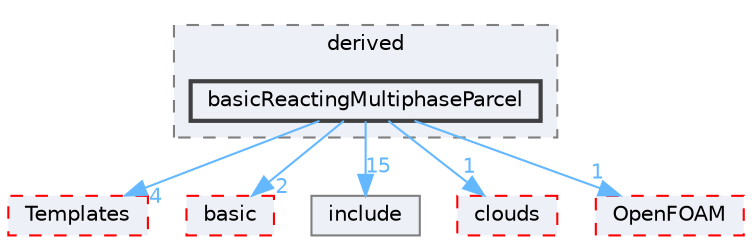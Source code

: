 digraph "src/lagrangian/intermediate/parcels/derived/basicReactingMultiphaseParcel"
{
 // LATEX_PDF_SIZE
  bgcolor="transparent";
  edge [fontname=Helvetica,fontsize=10,labelfontname=Helvetica,labelfontsize=10];
  node [fontname=Helvetica,fontsize=10,shape=box,height=0.2,width=0.4];
  compound=true
  subgraph clusterdir_d25ce32b8f85f1a08cd016b541e3d76e {
    graph [ bgcolor="#edf0f7", pencolor="grey50", label="derived", fontname=Helvetica,fontsize=10 style="filled,dashed", URL="dir_d25ce32b8f85f1a08cd016b541e3d76e.html",tooltip=""]
  dir_29fea13ed0328410e10c2008cd538033 [label="basicReactingMultiphaseParcel", fillcolor="#edf0f7", color="grey25", style="filled,bold", URL="dir_29fea13ed0328410e10c2008cd538033.html",tooltip=""];
  }
  dir_0e9805b96b2bf461314a136059d44950 [label="Templates", fillcolor="#edf0f7", color="red", style="filled,dashed", URL="dir_0e9805b96b2bf461314a136059d44950.html",tooltip=""];
  dir_584e0ab0901b4327f36f4285cac7f2f8 [label="basic", fillcolor="#edf0f7", color="red", style="filled,dashed", URL="dir_584e0ab0901b4327f36f4285cac7f2f8.html",tooltip=""];
  dir_5ad2c1d6ebf0f238b9e7d5151a24f37c [label="include", fillcolor="#edf0f7", color="grey50", style="filled", URL="dir_5ad2c1d6ebf0f238b9e7d5151a24f37c.html",tooltip=""];
  dir_bdd630a78c14e3d279a2564e7964fc69 [label="clouds", fillcolor="#edf0f7", color="red", style="filled,dashed", URL="dir_bdd630a78c14e3d279a2564e7964fc69.html",tooltip=""];
  dir_c5473ff19b20e6ec4dfe5c310b3778a8 [label="OpenFOAM", fillcolor="#edf0f7", color="red", style="filled,dashed", URL="dir_c5473ff19b20e6ec4dfe5c310b3778a8.html",tooltip=""];
  dir_29fea13ed0328410e10c2008cd538033->dir_0e9805b96b2bf461314a136059d44950 [headlabel="4", labeldistance=1.5 headhref="dir_000239_003976.html" href="dir_000239_003976.html" color="steelblue1" fontcolor="steelblue1"];
  dir_29fea13ed0328410e10c2008cd538033->dir_584e0ab0901b4327f36f4285cac7f2f8 [headlabel="2", labeldistance=1.5 headhref="dir_000239_000211.html" href="dir_000239_000211.html" color="steelblue1" fontcolor="steelblue1"];
  dir_29fea13ed0328410e10c2008cd538033->dir_5ad2c1d6ebf0f238b9e7d5151a24f37c [headlabel="15", labeldistance=1.5 headhref="dir_000239_001801.html" href="dir_000239_001801.html" color="steelblue1" fontcolor="steelblue1"];
  dir_29fea13ed0328410e10c2008cd538033->dir_bdd630a78c14e3d279a2564e7964fc69 [headlabel="1", labeldistance=1.5 headhref="dir_000239_000508.html" href="dir_000239_000508.html" color="steelblue1" fontcolor="steelblue1"];
  dir_29fea13ed0328410e10c2008cd538033->dir_c5473ff19b20e6ec4dfe5c310b3778a8 [headlabel="1", labeldistance=1.5 headhref="dir_000239_002695.html" href="dir_000239_002695.html" color="steelblue1" fontcolor="steelblue1"];
}

